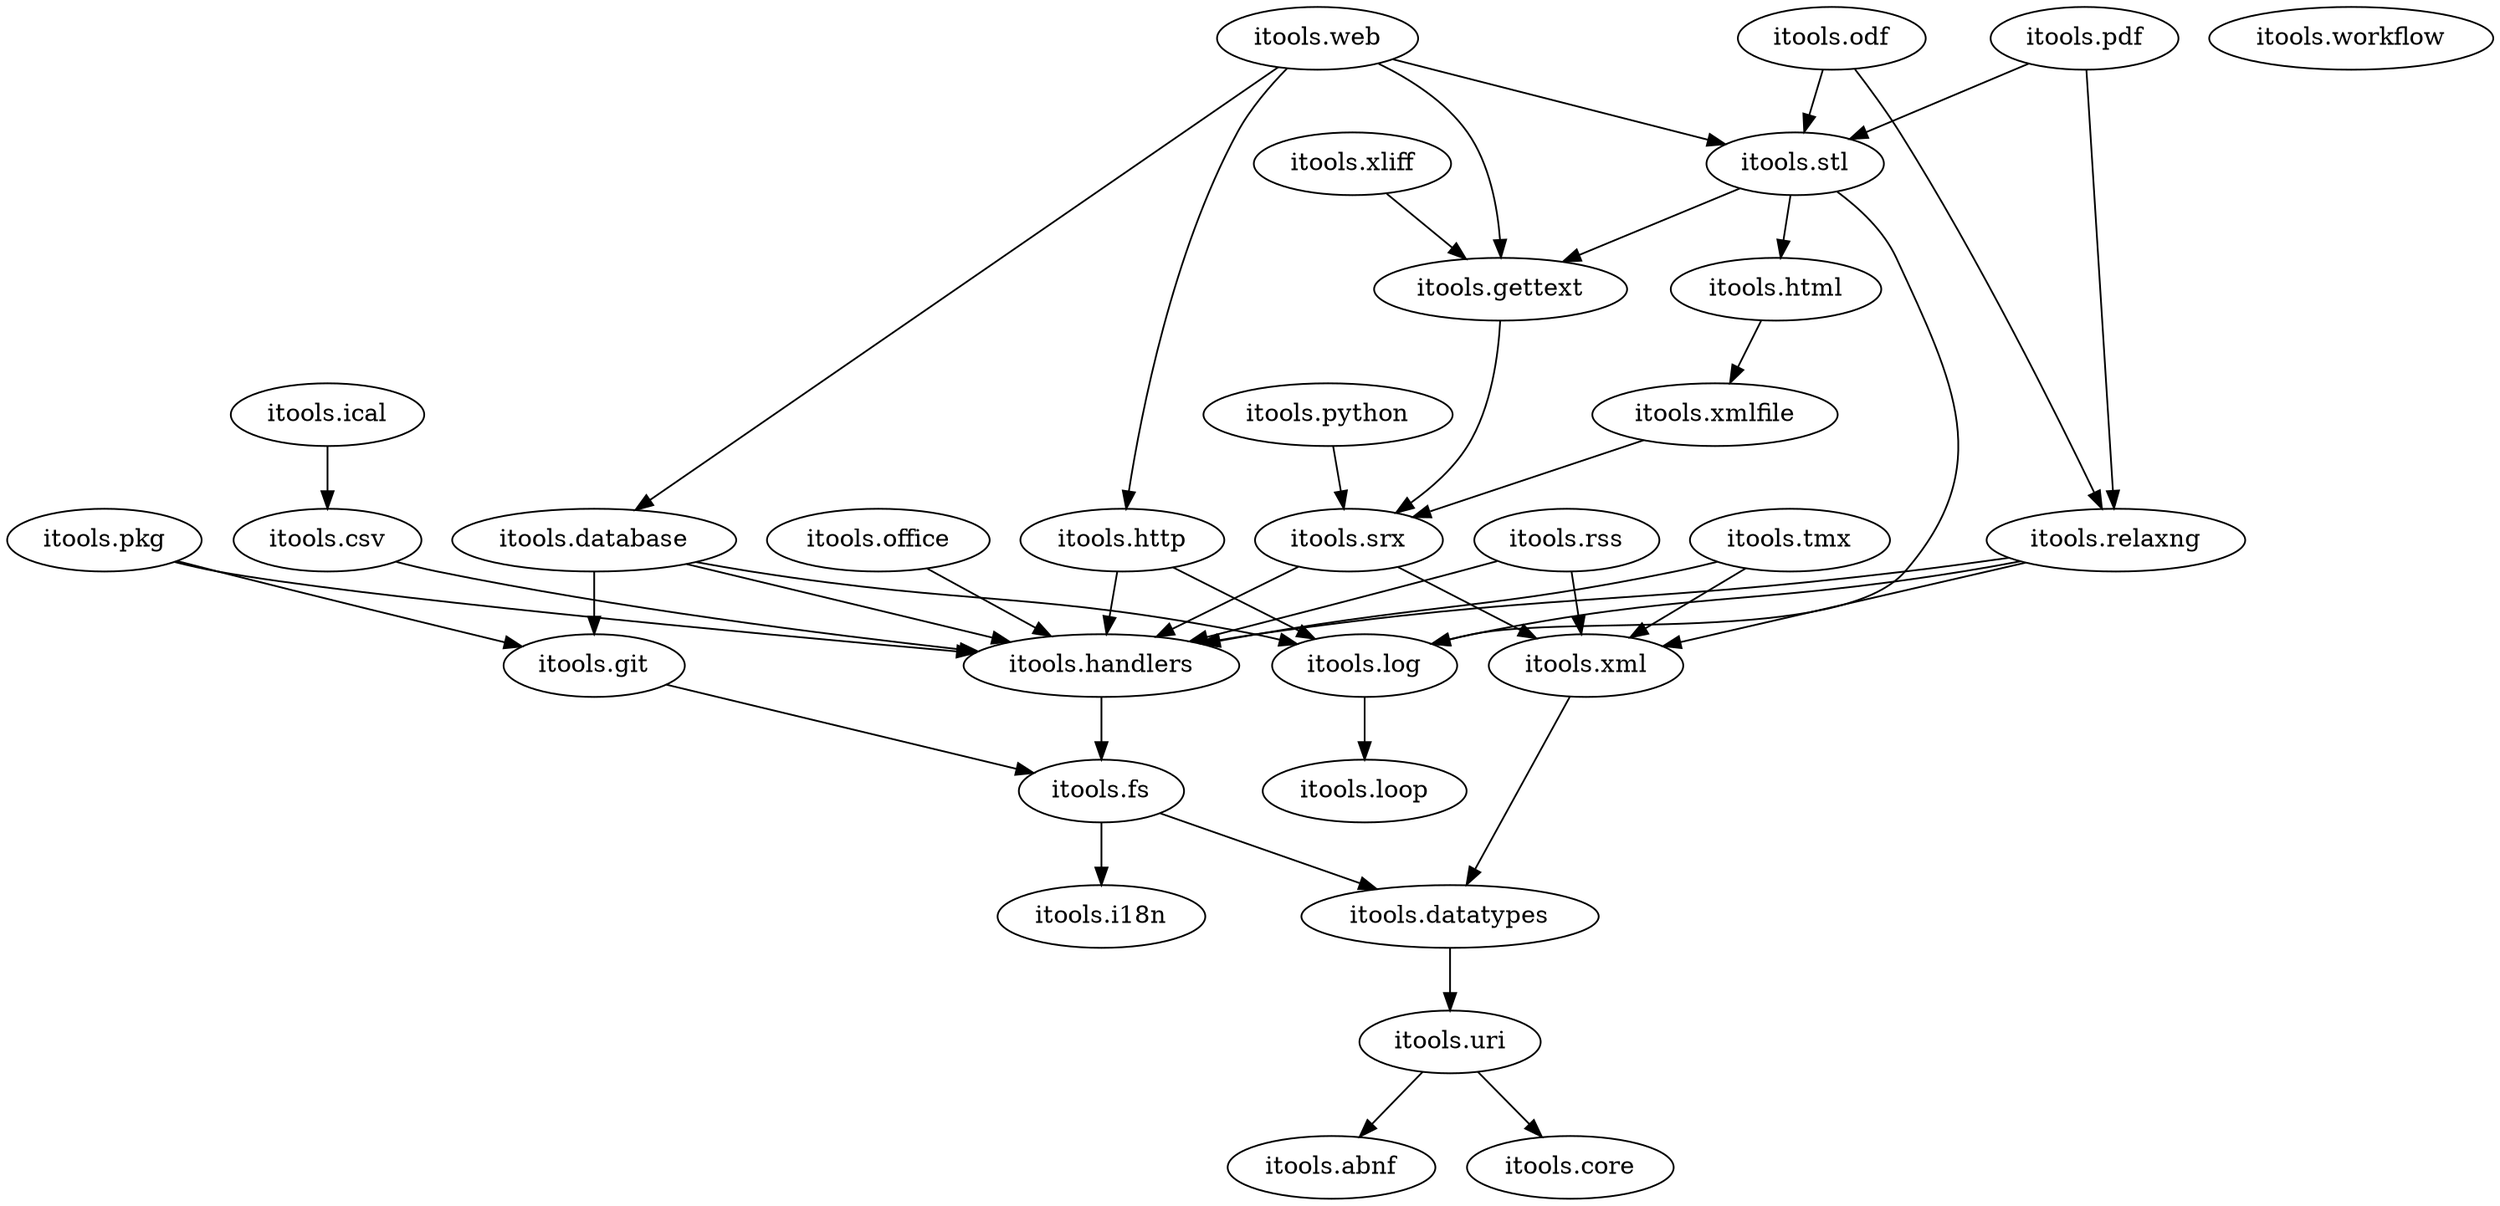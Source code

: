 digraph G {
  "itools.abnf";

  "itools.core";

  //"itools.csv" -> "itools.core";
  //"itools.csv" -> "itools.datatypes";
  "itools.csv" -> "itools.handlers";

  //"itools.database" -> "itools.core";
  //"itools.database" -> "itools.datatypes";
  //"itools.database" -> "itools.fs";
  "itools.database" -> "itools.git";
  "itools.database" -> "itools.handlers";
  //"itools.database" -> "itools.i18n";
  "itools.database" -> "itools.log";
  //"itools.database" -> "itools.uri";

  //"itools.datatypes" -> "itools.core";
  "itools.datatypes" -> "itools.uri";

  //"itools.fs" -> "itools.core";
  "itools.fs" -> "itools.datatypes";
  "itools.fs" -> "itools.i18n";
  //"itools.fs" -> "itools.uri";

  //"itools.gettext" -> "itools.core";
  //"itools.gettext" -> "itools.handlers";
  //"itools.gettext" -> "itools.i18n";
  "itools.gettext" -> "itools.srx";
  //"itools.gettext" -> "itools.xml";

  //"itools.git" -> "itools.core";
  //"itools.git" -> "itools.datatypes";
  "itools.git" -> "itools.fs";

  //"itools.handlers" -> "itools.core";
  //"itools.handlers" -> "itools.datatypes";
  "itools.handlers" -> "itools.fs";

  //"itools.html" -> "itools.core";
  //"itools.html" -> "itools.datatypes";
  //"itools.html" -> "itools.handlers";
  //"itools.html" -> "itools.xml";
  "itools.html" -> "itools.xmlfile";

  //"itools.http" -> "itools.datatypes";
  "itools.http" -> "itools.handlers";
  "itools.http" -> "itools.log";

  "itools.i18n";

  //"itools.ical" -> "itools.core";
  "itools.ical" -> "itools.csv";
  //"itools.ical" -> "itools.datatypes";
  //"itools.ical" -> "itools.handlers";

  "itools.log" -> "itools.loop";

  "itools.loop";

  //"itools.odf" -> "itools.core";
  //"itools.odf" -> "itools.datatypes";
  //"itools.odf" -> "itools.fs";
  //"itools.odf" -> "itools.handlers";
  "itools.odf" -> "itools.relaxng";
  "itools.odf" -> "itools.stl";
  //"itools.odf" -> "itools.xml";
  //"itools.odf" -> "itools.xmlfile";

  "itools.office" -> "itools.handlers";

  //"itools.pdf" -> "itools.core";
  //"itools.pdf" -> "itools.datatypes";
  //"itools.pdf" -> "itools.fs";
  //"itools.pdf" -> "itools.handlers";
  "itools.pdf" -> "itools.relaxng";
  "itools.pdf" -> "itools.stl";
  //"itools.pdf" -> "itools.uri";
  //"itools.pdf" -> "itools.xml";
  //"itools.pdf" -> "itools.xmlfile";

  //"itools.pkg" -> "itools.core";
  //"itools.pkg" -> "itools.datatypes";
  //"itools.pkg" -> "itools.fs";
  "itools.pkg" -> "itools.git";
  "itools.pkg" -> "itools.handlers";

  //"itools.python" -> "itools.handlers";
  "itools.python" -> "itools.srx";

  //"itools.relaxng" -> "itools.core";
  //"itools.relaxng" -> "itools.datatypes";
  //"itools.relaxng" -> "itools.fs";
  "itools.relaxng" -> "itools.handlers";
  "itools.relaxng" -> "itools.log";
  //"itools.relaxng" -> "itools.uri";
  "itools.relaxng" -> "itools.xml";

  //"itools.rss" -> "itools.core";
  //"itools.rss" -> "itools.datatypes";
  "itools.rss" -> "itools.handlers";
  "itools.rss" -> "itools.xml";

  //"itools.srx" -> "itools.core";
  "itools.srx" -> "itools.handlers";
  "itools.srx" -> "itools.xml";

  //"itools.stl" -> "itools.core";
  //"itools.stl" -> "itools.datatypes";
  "itools.stl" -> "itools.gettext";
  "itools.stl" -> "itools.html";
  "itools.stl" -> "itools.log";
  //"itools.stl" -> "itools.uri";
  //"itools.stl" -> "itools.xml";
  //"itools.stl" -> "itools.xmlfile";

  //"itools.tmx" -> "itools.core";
  //"itools.tmx" -> "itools.datatypes";
  "itools.tmx" -> "itools.handlers";
  "itools.tmx" -> "itools.xml";

  "itools.uri" -> "itools.abnf";
  "itools.uri" -> "itools.core";

  //"itools.web" -> "itools.core";
  "itools.web" -> "itools.database";
  //"itools.web" -> "itools.datatypes";
  "itools.web" -> "itools.gettext";
  "itools.web" -> "itools.http";
  //"itools.web" -> "itools.i18n";
  //"itools.web" -> "itools.log";
  "itools.web" -> "itools.stl";
  //"itools.web" -> "itools.uri";
  //"itools.web" -> "itools.xml";

  "itools.workflow";

  //"itools.xliff" -> "itools.core";
  //"itools.xliff" -> "itools.datatypes";
  "itools.xliff" -> "itools.gettext";
  //"itools.xliff" -> "itools.handlers";
  //"itools.xliff" -> "itools.srx";
  //"itools.xliff" -> "itools.xml";

  "itools.xml" -> "itools.datatypes";

  //"itools.xmlfile" -> "itools.datatypes";
  //"itools.xmlfile" -> "itools.handlers";
  "itools.xmlfile" -> "itools.srx";
  //"itools.xmlfile" -> "itools.xml";
}
